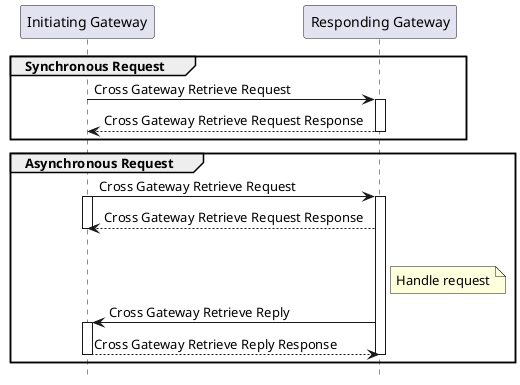 @startuml
hide footbox

participant "Initiating Gateway" as IG
participant "Responding Gateway" as RG

group Synchronous Request
IG -> RG : Cross Gateway Retrieve Request
activate RG
RG --> IG : Cross Gateway Retrieve Request Response
deactivate RG
end group

group Asynchronous Request
IG -> RG : Cross Gateway Retrieve Request
activate IG
activate RG
RG --> IG : Cross Gateway Retrieve Request Response
deactivate IG
|||
note right of RG: Handle request
RG -> IG : Cross Gateway Retrieve Reply
activate IG
IG --> RG : Cross Gateway Retrieve Reply Response
deactivate IG
deactivate RG
end group

@enduml